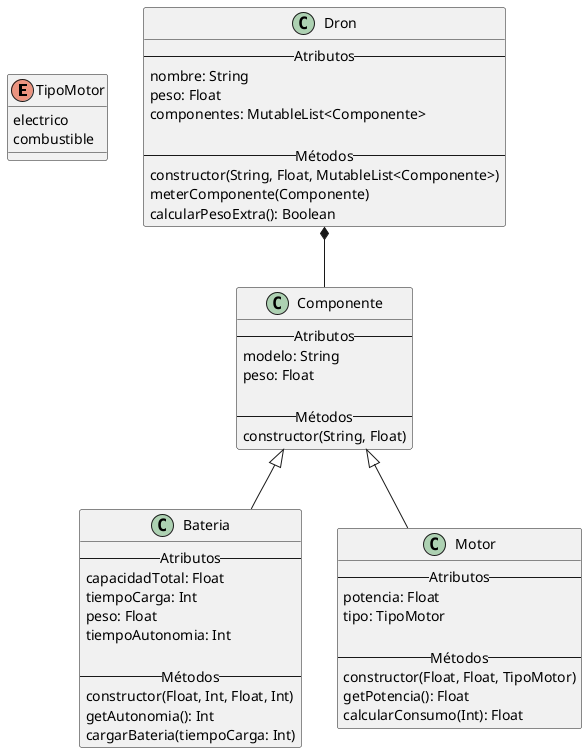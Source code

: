 @startuml
'https://plantuml.com/class-diagram


enum TipoMotor {
    electrico
    combustible
}

class Bateria {
    --Atributos--
    capacidadTotal: Float
    tiempoCarga: Int
    peso: Float
    tiempoAutonomia: Int

    --Métodos--
    constructor(Float, Int, Float, Int)
    getAutonomia(): Int
    cargarBateria(tiempoCarga: Int)
}

class Dron {
    --Atributos--
    nombre: String
    peso: Float
    componentes: MutableList<Componente>

    --Métodos--
    constructor(String, Float, MutableList<Componente>)
    meterComponente(Componente)
    calcularPesoExtra(): Boolean
}

class Componente {
    --Atributos--
    modelo: String
    peso: Float

    --Métodos--
    constructor(String, Float)
}

class Motor {
    --Atributos--
    potencia: Float
    tipo: TipoMotor

    --Métodos--
    constructor(Float, Float, TipoMotor)
    getPotencia(): Float
    calcularConsumo(Int): Float
}

Componente <|-- Motor
Componente <|-- Bateria
Dron *-- Componente
@enduml